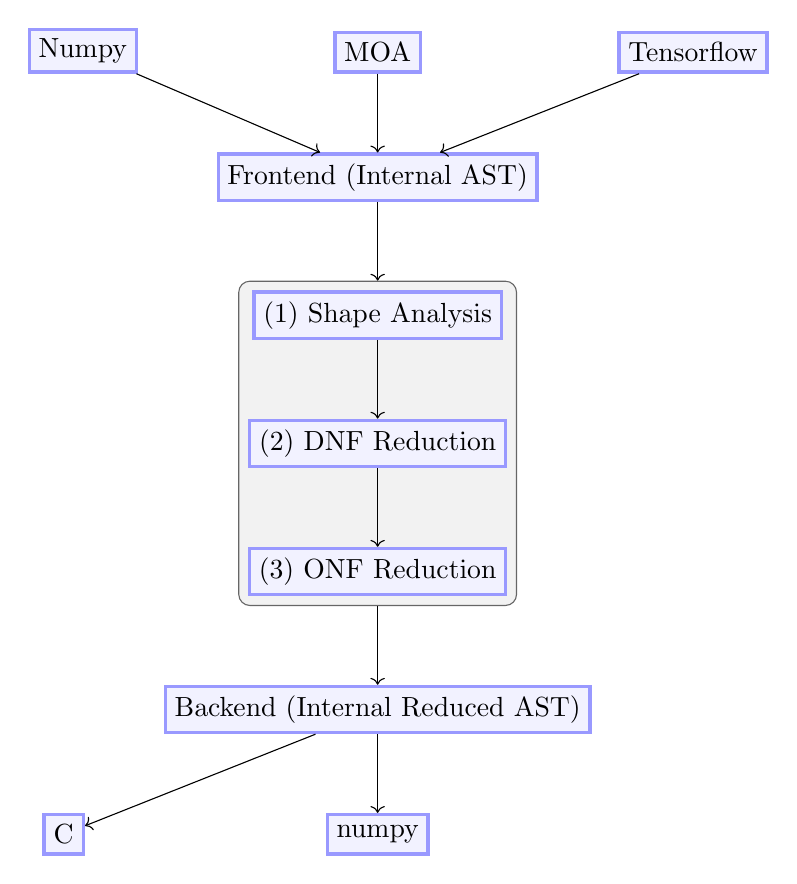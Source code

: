 \begin{tikzpicture}[
basic box/.style = {
    shape = rectangle,
    align = center,
    draw  = #1!60,
    fill  = #1!5,
    rounded corners},
squarednode/.style={rectangle, draw=blue!40, fill=blue!5, very thick, minimum size=5mm},
]
%Nodes
  \node[squarednode]  (shape-analysis)                            {(1) Shape Analysis};
  \node[squarednode]  (dnf-reduction)   [below=of shape-analysis] {(2) DNF Reduction};
  \node[squarednode]  (onf-reduction)   [below=of dnf-reduction]  {(3) ONF Reduction};

  \begin{scope}[on background layer]
    \node[fit = (shape-analysis)(dnf-reduction)(onf-reduction), basic box = black] (moa-compiler) {MOA Compiler};
  \end{scope}

  \node[squarednode] (frontend) [above=of moa-compiler] {Frontend (Internal AST)};
  \node[squarednode] (frontend-numpy) [above left=of frontend] {Numpy};
  \node[squarednode] (frontend-moa) [above=of frontend] {MOA};
  \node[squarednode] (frontend-tensorflow) [above right=of frontend] {Tensorflow};

  \node[squarednode] (backend) [below=of moa-compiler] {Backend (Internal Reduced AST)};
  \node[squarednode] (backend-c) [below left=of backend] {C};
  \node[squarednode] (backend-numpy) [below=of backend] {numpy};

  %Lines
  \draw[->] (shape-analysis.south) -- (dnf-reduction.north);
  \draw[->] (dnf-reduction.south) -- (onf-reduction.north);

  \draw[->] (moa-compiler.south) -- (backend.north);
  \draw[->] (backend) -- (backend-c);
  \draw[->] (backend) -- (backend-numpy);

  \draw[->] (frontend.south) -- (moa-compiler.north);
  \draw[->] (frontend-numpy) -- (frontend);
  \draw[->] (frontend-moa) -- (frontend);
  \draw[->] (frontend-tensorflow) -- (frontend);
\end{tikzpicture}
